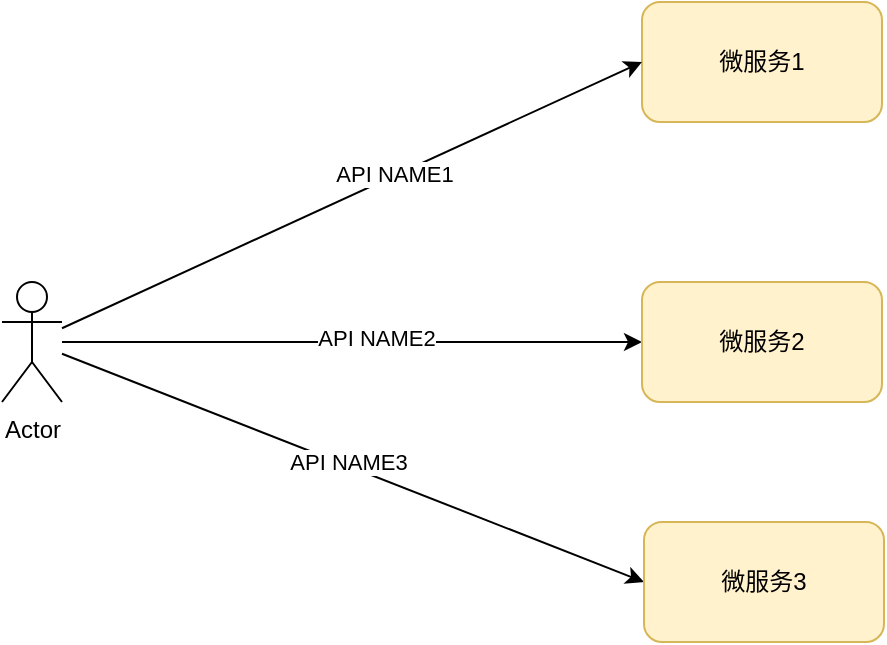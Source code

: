 <mxfile version="17.4.2" type="device"><diagram id="ReGmrj43KWFTY1i2ksqi" name="Page-1"><mxGraphModel dx="1106" dy="876" grid="1" gridSize="10" guides="1" tooltips="1" connect="1" arrows="1" fold="1" page="1" pageScale="1" pageWidth="850" pageHeight="1100" math="0" shadow="0"><root><mxCell id="0"/><mxCell id="1" parent="0"/><mxCell id="qFK6iz_XUMi87bJW7gSl-1" value="微服务1" style="rounded=1;whiteSpace=wrap;html=1;fillColor=#fff2cc;strokeColor=#d6b656;" vertex="1" parent="1"><mxGeometry x="440" y="40" width="120" height="60" as="geometry"/></mxCell><mxCell id="qFK6iz_XUMi87bJW7gSl-2" style="rounded=0;orthogonalLoop=1;jettySize=auto;html=1;entryX=0;entryY=0.5;entryDx=0;entryDy=0;" edge="1" parent="1" source="qFK6iz_XUMi87bJW7gSl-8" target="qFK6iz_XUMi87bJW7gSl-1"><mxGeometry relative="1" as="geometry"/></mxCell><mxCell id="qFK6iz_XUMi87bJW7gSl-3" value="API NAME1" style="edgeLabel;html=1;align=center;verticalAlign=middle;resizable=0;points=[];" vertex="1" connectable="0" parent="qFK6iz_XUMi87bJW7gSl-2"><mxGeometry x="0.147" y="1" relative="1" as="geometry"><mxPoint as="offset"/></mxGeometry></mxCell><mxCell id="qFK6iz_XUMi87bJW7gSl-4" style="edgeStyle=none;rounded=0;orthogonalLoop=1;jettySize=auto;html=1;" edge="1" parent="1" source="qFK6iz_XUMi87bJW7gSl-8" target="qFK6iz_XUMi87bJW7gSl-10"><mxGeometry relative="1" as="geometry"/></mxCell><mxCell id="qFK6iz_XUMi87bJW7gSl-5" value="API NAME2" style="edgeLabel;html=1;align=center;verticalAlign=middle;resizable=0;points=[];" vertex="1" connectable="0" parent="qFK6iz_XUMi87bJW7gSl-4"><mxGeometry x="0.083" y="2" relative="1" as="geometry"><mxPoint as="offset"/></mxGeometry></mxCell><mxCell id="qFK6iz_XUMi87bJW7gSl-6" style="edgeStyle=none;rounded=0;orthogonalLoop=1;jettySize=auto;html=1;entryX=0;entryY=0.5;entryDx=0;entryDy=0;" edge="1" parent="1" source="qFK6iz_XUMi87bJW7gSl-8" target="qFK6iz_XUMi87bJW7gSl-9"><mxGeometry relative="1" as="geometry"/></mxCell><mxCell id="qFK6iz_XUMi87bJW7gSl-7" value="API NAME3" style="edgeLabel;html=1;align=center;verticalAlign=middle;resizable=0;points=[];" vertex="1" connectable="0" parent="qFK6iz_XUMi87bJW7gSl-6"><mxGeometry x="-0.025" y="2" relative="1" as="geometry"><mxPoint as="offset"/></mxGeometry></mxCell><mxCell id="qFK6iz_XUMi87bJW7gSl-8" value="Actor" style="shape=umlActor;verticalLabelPosition=bottom;verticalAlign=top;html=1;outlineConnect=0;" vertex="1" parent="1"><mxGeometry x="120" y="180" width="30" height="60" as="geometry"/></mxCell><mxCell id="qFK6iz_XUMi87bJW7gSl-9" value="微服务3" style="rounded=1;whiteSpace=wrap;html=1;fillColor=#fff2cc;strokeColor=#d6b656;" vertex="1" parent="1"><mxGeometry x="441" y="300" width="120" height="60" as="geometry"/></mxCell><mxCell id="qFK6iz_XUMi87bJW7gSl-10" value="微服务2" style="rounded=1;whiteSpace=wrap;html=1;fillColor=#fff2cc;strokeColor=#d6b656;" vertex="1" parent="1"><mxGeometry x="440" y="180" width="120" height="60" as="geometry"/></mxCell></root></mxGraphModel></diagram></mxfile>